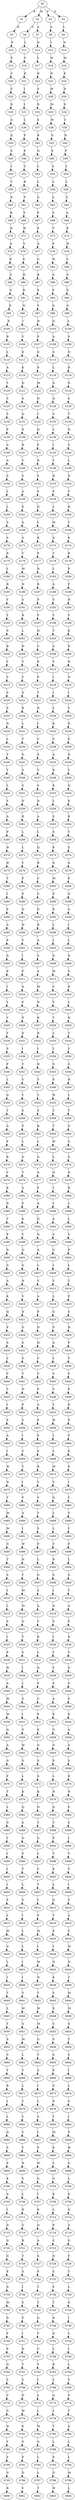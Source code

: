 strict digraph  {
	S0 -> S1 [ label = R ];
	S0 -> S2 [ label = M ];
	S0 -> S3 [ label = F ];
	S0 -> S4 [ label = S ];
	S1 -> S5 [ label = R ];
	S2 -> S6 [ label = G ];
	S2 -> S7 [ label = A ];
	S3 -> S8 [ label = S ];
	S4 -> S9 [ label = L ];
	S5 -> S10 [ label = P ];
	S6 -> S11 [ label = L ];
	S7 -> S12 [ label = D ];
	S8 -> S13 [ label = I ];
	S9 -> S14 [ label = N ];
	S10 -> S15 [ label = F ];
	S11 -> S16 [ label = V ];
	S12 -> S17 [ label = L ];
	S13 -> S18 [ label = W ];
	S14 -> S19 [ label = M ];
	S15 -> S20 [ label = Y ];
	S16 -> S21 [ label = K ];
	S17 -> S22 [ label = D ];
	S18 -> S23 [ label = N ];
	S19 -> S24 [ label = E ];
	S20 -> S25 [ label = V ];
	S21 -> S26 [ label = I ];
	S22 -> S27 [ label = S ];
	S23 -> S28 [ label = M ];
	S24 -> S29 [ label = D ];
	S25 -> S30 [ label = D ];
	S26 -> S31 [ label = I ];
	S27 -> S32 [ label = D ];
	S28 -> S33 [ label = M ];
	S29 -> S34 [ label = E ];
	S30 -> S35 [ label = A ];
	S31 -> S36 [ label = L ];
	S32 -> S37 [ label = S ];
	S33 -> S38 [ label = M ];
	S34 -> S39 [ label = C ];
	S35 -> S40 [ label = Q ];
	S36 -> S41 [ label = F ];
	S37 -> S42 [ label = R ];
	S38 -> S43 [ label = G ];
	S39 -> S44 [ label = R ];
	S40 -> S45 [ label = S ];
	S41 -> S46 [ label = F ];
	S42 -> S47 [ label = Q ];
	S43 -> S48 [ label = S ];
	S44 -> S49 [ label = P ];
	S45 -> S50 [ label = I ];
	S46 -> S51 [ label = C ];
	S47 -> S52 [ label = L ];
	S48 -> S53 [ label = S ];
	S49 -> S54 [ label = L ];
	S50 -> S55 [ label = V ];
	S51 -> S56 [ label = R ];
	S52 -> S57 [ label = L ];
	S53 -> S58 [ label = L ];
	S54 -> S59 [ label = L ];
	S55 -> S60 [ label = E ];
	S56 -> S61 [ label = P ];
	S57 -> S62 [ label = A ];
	S58 -> S63 [ label = L ];
	S59 -> S64 [ label = S ];
	S60 -> S65 [ label = R ];
	S61 -> S66 [ label = F ];
	S62 -> S67 [ label = P ];
	S63 -> S68 [ label = S ];
	S64 -> S69 [ label = A ];
	S65 -> S70 [ label = D ];
	S66 -> S71 [ label = H ];
	S67 -> S72 [ label = E ];
	S68 -> S73 [ label = V ];
	S69 -> S74 [ label = E ];
	S70 -> S75 [ label = A ];
	S71 -> S76 [ label = V ];
	S72 -> S77 [ label = A ];
	S73 -> S78 [ label = P ];
	S74 -> S79 [ label = H ];
	S75 -> S80 [ label = E ];
	S76 -> S81 [ label = E ];
	S77 -> S82 [ label = G ];
	S78 -> S83 [ label = W ];
	S79 -> S84 [ label = L ];
	S80 -> S85 [ label = S ];
	S81 -> S86 [ label = H ];
	S82 -> S87 [ label = R ];
	S83 -> S88 [ label = A ];
	S84 -> S89 [ label = G ];
	S85 -> S90 [ label = G ];
	S86 -> S91 [ label = R ];
	S87 -> S92 [ label = E ];
	S88 -> S93 [ label = F ];
	S89 -> S94 [ label = D ];
	S90 -> S95 [ label = E ];
	S91 -> S96 [ label = N ];
	S92 -> S97 [ label = V ];
	S93 -> S98 [ label = Q ];
	S94 -> S99 [ label = S ];
	S95 -> S100 [ label = E ];
	S96 -> S101 [ label = I ];
	S97 -> S102 [ label = H ];
	S98 -> S103 [ label = Q ];
	S99 -> S104 [ label = S ];
	S100 -> S105 [ label = R ];
	S101 -> S106 [ label = V ];
	S102 -> S107 [ label = P ];
	S103 -> S108 [ label = A ];
	S104 -> S109 [ label = S ];
	S105 -> S110 [ label = L ];
	S106 -> S111 [ label = E ];
	S107 -> S112 [ label = G ];
	S108 -> S113 [ label = G ];
	S109 -> S114 [ label = N ];
	S110 -> S115 [ label = A ];
	S111 -> S116 [ label = E ];
	S112 -> S117 [ label = P ];
	S113 -> S118 [ label = L ];
	S114 -> S119 [ label = R ];
	S115 -> S120 [ label = T ];
	S116 -> S121 [ label = D ];
	S117 -> S122 [ label = M ];
	S118 -> S123 [ label = A ];
	S119 -> S124 [ label = D ];
	S120 -> S125 [ label = V ];
	S121 -> S126 [ label = A ];
	S122 -> S127 [ label = N ];
	S123 -> S128 [ label = Q ];
	S124 -> S129 [ label = S ];
	S125 -> S130 [ label = S ];
	S126 -> S131 [ label = Q ];
	S127 -> S132 [ label = I ];
	S128 -> S133 [ label = S ];
	S129 -> S134 [ label = T ];
	S130 -> S135 [ label = P ];
	S131 -> S136 [ label = E ];
	S132 -> S137 [ label = Q ];
	S133 -> S138 [ label = L ];
	S134 -> S139 [ label = D ];
	S135 -> S140 [ label = A ];
	S136 -> S141 [ label = R ];
	S137 -> S142 [ label = F ];
	S138 -> S143 [ label = I ];
	S139 -> S144 [ label = S ];
	S140 -> S145 [ label = A ];
	S141 -> S146 [ label = V ];
	S142 -> S147 [ label = D ];
	S143 -> S148 [ label = V ];
	S144 -> S149 [ label = L ];
	S145 -> S150 [ label = S ];
	S146 -> S151 [ label = S ];
	S147 -> S152 [ label = S ];
	S148 -> S153 [ label = H ];
	S149 -> S154 [ label = D ];
	S150 -> S155 [ label = L ];
	S151 -> S156 [ label = A ];
	S152 -> S157 [ label = S ];
	S153 -> S158 [ label = F ];
	S154 -> S159 [ label = V ];
	S155 -> S160 [ label = L ];
	S156 -> S161 [ label = E ];
	S157 -> S162 [ label = D ];
	S158 -> S163 [ label = L ];
	S159 -> S164 [ label = R ];
	S160 -> S165 [ label = S ];
	S161 -> S166 [ label = A ];
	S162 -> S167 [ label = L ];
	S163 -> S168 [ label = M ];
	S164 -> S169 [ label = V ];
	S165 -> S170 [ label = S ];
	S166 -> S171 [ label = S ];
	S167 -> S172 [ label = R ];
	S168 -> S173 [ label = A ];
	S169 -> S174 [ label = K ];
	S170 -> S175 [ label = R ];
	S171 -> S176 [ label = V ];
	S172 -> S177 [ label = P ];
	S173 -> S178 [ label = T ];
	S174 -> S179 [ label = R ];
	S175 -> S180 [ label = L ];
	S176 -> S181 [ label = M ];
	S177 -> S182 [ label = N ];
	S178 -> S183 [ label = I ];
	S179 -> S184 [ label = P ];
	S180 -> S185 [ label = R ];
	S181 -> S186 [ label = N ];
	S182 -> S187 [ label = R ];
	S183 -> S188 [ label = A ];
	S184 -> S189 [ label = F ];
	S185 -> S190 [ label = Y ];
	S186 -> S191 [ label = S ];
	S187 -> S192 [ label = P ];
	S188 -> S193 [ label = V ];
	S189 -> S194 [ label = H ];
	S190 -> S195 [ label = Y ];
	S191 -> S196 [ label = R ];
	S192 -> S197 [ label = F ];
	S193 -> S198 [ label = Y ];
	S194 -> S199 [ label = V ];
	S195 -> S200 [ label = S ];
	S196 -> S201 [ label = L ];
	S197 -> S202 [ label = H ];
	S198 -> S203 [ label = T ];
	S199 -> S204 [ label = E ];
	S200 -> S205 [ label = R ];
	S201 -> S206 [ label = H ];
	S202 -> S207 [ label = V ];
	S203 -> S208 [ label = A ];
	S204 -> S209 [ label = R ];
	S205 -> S210 [ label = L ];
	S206 -> S211 [ label = Y ];
	S207 -> S212 [ label = E ];
	S208 -> S213 [ label = Y ];
	S209 -> S214 [ label = R ];
	S210 -> S215 [ label = S ];
	S211 -> S216 [ label = Y ];
	S212 -> S217 [ label = P ];
	S213 -> S218 [ label = I ];
	S214 -> S219 [ label = N ];
	S215 -> S220 [ label = S ];
	S216 -> S221 [ label = S ];
	S217 -> S222 [ label = T ];
	S218 -> S223 [ label = I ];
	S219 -> S224 [ label = I ];
	S220 -> S225 [ label = S ];
	S221 -> S226 [ label = R ];
	S222 -> S227 [ label = N ];
	S223 -> S228 [ label = L ];
	S224 -> S229 [ label = V ];
	S225 -> S230 [ label = N ];
	S226 -> S231 [ label = L ];
	S227 -> S232 [ label = I ];
	S228 -> S233 [ label = K ];
	S229 -> S234 [ label = D ];
	S230 -> S235 [ label = L ];
	S231 -> S236 [ label = T ];
	S232 -> S237 [ label = V ];
	S233 -> S238 [ label = C ];
	S234 -> S239 [ label = E ];
	S235 -> S240 [ label = T ];
	S236 -> S241 [ label = G ];
	S237 -> S242 [ label = S ];
	S238 -> S243 [ label = A ];
	S239 -> S244 [ label = D ];
	S240 -> S245 [ label = T ];
	S241 -> S246 [ label = S ];
	S242 -> S247 [ label = V ];
	S243 -> S248 [ label = D ];
	S244 -> S249 [ label = L ];
	S245 -> S250 [ label = L ];
	S246 -> S251 [ label = S ];
	S247 -> S252 [ label = S ];
	S248 -> S253 [ label = K ];
	S249 -> S254 [ label = Q ];
	S250 -> S255 [ label = V ];
	S251 -> S256 [ label = D ];
	S252 -> S257 [ label = D ];
	S253 -> S258 [ label = L ];
	S254 -> S259 [ label = E ];
	S255 -> S260 [ label = A ];
	S256 -> S261 [ label = R ];
	S257 -> S262 [ label = A ];
	S258 -> S263 [ label = S ];
	S259 -> S264 [ label = R ];
	S260 -> S265 [ label = P ];
	S261 -> S266 [ label = L ];
	S262 -> S267 [ label = L ];
	S263 -> S268 [ label = S ];
	S264 -> S269 [ label = V ];
	S265 -> S270 [ label = H ];
	S266 -> S271 [ label = L ];
	S267 -> S272 [ label = Q ];
	S268 -> S273 [ label = K ];
	S269 -> S274 [ label = S ];
	S270 -> S275 [ label = H ];
	S271 -> S276 [ label = V ];
	S272 -> S277 [ label = R ];
	S273 -> S278 [ label = Q ];
	S274 -> S279 [ label = A ];
	S275 -> S280 [ label = V ];
	S276 -> S281 [ label = P ];
	S277 -> S282 [ label = V ];
	S278 -> S283 [ label = M ];
	S279 -> S284 [ label = E ];
	S280 -> S285 [ label = I ];
	S281 -> S286 [ label = P ];
	S282 -> S287 [ label = S ];
	S283 -> S288 [ label = P ];
	S284 -> S289 [ label = A ];
	S285 -> S290 [ label = P ];
	S286 -> S291 [ label = D ];
	S287 -> S292 [ label = D ];
	S288 -> S293 [ label = E ];
	S289 -> S294 [ label = A ];
	S290 -> S295 [ label = A ];
	S291 -> S296 [ label = H ];
	S292 -> S297 [ label = R ];
	S293 -> S298 [ label = L ];
	S294 -> S299 [ label = I ];
	S295 -> S300 [ label = P ];
	S296 -> S301 [ label = V ];
	S297 -> S302 [ label = A ];
	S298 -> S303 [ label = I ];
	S299 -> S304 [ label = L ];
	S300 -> S305 [ label = D ];
	S301 -> S306 [ label = I ];
	S302 -> S307 [ label = S ];
	S303 -> S308 [ label = D ];
	S304 -> S309 [ label = N ];
	S305 -> S310 [ label = E ];
	S306 -> S311 [ label = P ];
	S307 -> S312 [ label = A ];
	S308 -> S313 [ label = M ];
	S309 -> S314 [ label = S ];
	S310 -> S315 [ label = I ];
	S311 -> S316 [ label = A ];
	S312 -> S317 [ label = M ];
	S313 -> S318 [ label = C ];
	S314 -> S319 [ label = R ];
	S315 -> S320 [ label = Y ];
	S316 -> S321 [ label = P ];
	S317 -> S322 [ label = N ];
	S318 -> S323 [ label = V ];
	S319 -> S324 [ label = L ];
	S320 -> S325 [ label = V ];
	S321 -> S326 [ label = E ];
	S322 -> S327 [ label = K ];
	S323 -> S328 [ label = T ];
	S324 -> S329 [ label = H ];
	S325 -> S330 [ label = Y ];
	S326 -> S331 [ label = E ];
	S327 -> S332 [ label = R ];
	S328 -> S333 [ label = L ];
	S329 -> S334 [ label = Y ];
	S330 -> S335 [ label = S ];
	S331 -> S336 [ label = I ];
	S332 -> S337 [ label = I ];
	S333 -> S338 [ label = I ];
	S334 -> S339 [ label = Y ];
	S335 -> S340 [ label = P ];
	S336 -> S341 [ label = Y ];
	S337 -> S342 [ label = H ];
	S338 -> S343 [ label = G ];
	S339 -> S344 [ label = G ];
	S340 -> S345 [ label = L ];
	S341 -> S346 [ label = V ];
	S342 -> S347 [ label = Y ];
	S343 -> S348 [ label = P ];
	S344 -> S349 [ label = R ];
	S345 -> S350 [ label = G ];
	S346 -> S351 [ label = Y ];
	S347 -> S352 [ label = Y ];
	S348 -> S353 [ label = W ];
	S349 -> S354 [ label = L ];
	S350 -> S355 [ label = T ];
	S351 -> S356 [ label = S ];
	S352 -> S357 [ label = S ];
	S353 -> S358 [ label = T ];
	S354 -> S359 [ label = T ];
	S355 -> S360 [ label = A ];
	S356 -> S361 [ label = P ];
	S357 -> S362 [ label = R ];
	S358 -> S363 [ label = T ];
	S359 -> S364 [ label = G ];
	S360 -> S365 [ label = F ];
	S361 -> S366 [ label = L ];
	S362 -> S367 [ label = L ];
	S363 -> S368 [ label = W ];
	S364 -> S369 [ label = S ];
	S365 -> S370 [ label = R ];
	S366 -> S371 [ label = G ];
	S367 -> S372 [ label = A ];
	S368 -> S373 [ label = L ];
	S369 -> S374 [ label = S ];
	S370 -> S375 [ label = V ];
	S371 -> S376 [ label = T ];
	S372 -> S377 [ label = A ];
	S373 -> S378 [ label = N ];
	S374 -> S379 [ label = D ];
	S375 -> S380 [ label = K ];
	S376 -> S381 [ label = A ];
	S377 -> S382 [ label = P ];
	S378 -> S383 [ label = I ];
	S379 -> S384 [ label = R ];
	S380 -> S385 [ label = D ];
	S381 -> S386 [ label = F ];
	S382 -> S387 [ label = A ];
	S383 -> S388 [ label = I ];
	S384 -> S389 [ label = L ];
	S385 -> S390 [ label = T ];
	S386 -> S391 [ label = K ];
	S387 -> S392 [ label = D ];
	S388 -> S393 [ label = A ];
	S389 -> S394 [ label = L ];
	S390 -> S395 [ label = P ];
	S391 -> S396 [ label = V ];
	S392 -> S397 [ label = Q ];
	S393 -> S398 [ label = S ];
	S394 -> S399 [ label = V ];
	S395 -> S400 [ label = D ];
	S396 -> S401 [ label = Q ];
	S397 -> S402 [ label = A ];
	S398 -> S403 [ label = G ];
	S399 -> S404 [ label = P ];
	S400 -> S405 [ label = G ];
	S401 -> S406 [ label = G ];
	S402 -> S407 [ label = L ];
	S403 -> S408 [ label = I ];
	S404 -> S409 [ label = L ];
	S405 -> S410 [ label = A ];
	S406 -> S411 [ label = N ];
	S407 -> S412 [ label = V ];
	S408 -> S413 [ label = V ];
	S409 -> S414 [ label = T ];
	S410 -> S415 [ label = K ];
	S411 -> S416 [ label = V ];
	S412 -> S417 [ label = A ];
	S413 -> S418 [ label = L ];
	S414 -> S419 [ label = P ];
	S415 -> S420 [ label = Q ];
	S416 -> S421 [ label = D ];
	S417 -> S422 [ label = P ];
	S418 -> S423 [ label = G ];
	S419 -> S424 [ label = S ];
	S420 -> S425 [ label = P ];
	S421 -> S426 [ label = G ];
	S422 -> S427 [ label = D ];
	S423 -> S428 [ label = G ];
	S424 -> S429 [ label = H ];
	S425 -> S430 [ label = S ];
	S426 -> S431 [ label = S ];
	S427 -> S432 [ label = H ];
	S428 -> S433 [ label = A ];
	S429 -> S434 [ label = P ];
	S430 -> S435 [ label = L ];
	S431 -> S436 [ label = G ];
	S432 -> S437 [ label = V ];
	S433 -> S438 [ label = L ];
	S434 -> S439 [ label = V ];
	S435 -> S440 [ label = V ];
	S436 -> S441 [ label = T ];
	S437 -> S442 [ label = V ];
	S438 -> S443 [ label = V ];
	S439 -> S444 [ label = F ];
	S440 -> S445 [ label = T ];
	S441 -> S446 [ label = N ];
	S442 -> S447 [ label = P ];
	S443 -> S448 [ label = V ];
	S444 -> S449 [ label = P ];
	S445 -> S450 [ label = I ];
	S446 -> S451 [ label = P ];
	S447 -> S452 [ label = A ];
	S448 -> S453 [ label = Y ];
	S449 -> S454 [ label = E ];
	S450 -> S455 [ label = F ];
	S451 -> S456 [ label = S ];
	S452 -> S457 [ label = P ];
	S453 -> S458 [ label = W ];
	S454 -> S459 [ label = P ];
	S455 -> S460 [ label = A ];
	S456 -> S461 [ label = I ];
	S457 -> S462 [ label = E ];
	S458 -> S463 [ label = I ];
	S459 -> S464 [ label = P ];
	S460 -> S465 [ label = I ];
	S461 -> S466 [ label = V ];
	S462 -> S467 [ label = E ];
	S463 -> S468 [ label = L ];
	S464 -> S469 [ label = E ];
	S465 -> S470 [ label = W ];
	S466 -> S471 [ label = T ];
	S467 -> S472 [ label = R ];
	S468 -> S473 [ label = M ];
	S469 -> S474 [ label = E ];
	S470 -> S475 [ label = N ];
	S471 -> S476 [ label = I ];
	S472 -> S477 [ label = Y ];
	S473 -> S478 [ label = V ];
	S474 -> S479 [ label = I ];
	S475 -> S480 [ label = T ];
	S476 -> S481 [ label = F ];
	S477 -> S482 [ label = V ];
	S478 -> S483 [ label = Q ];
	S479 -> S484 [ label = Y ];
	S480 -> S485 [ label = M ];
	S481 -> S486 [ label = A ];
	S482 -> S487 [ label = Y ];
	S483 -> S488 [ label = L ];
	S484 -> S489 [ label = V ];
	S485 -> S490 [ label = M ];
	S486 -> S491 [ label = I ];
	S487 -> S492 [ label = S ];
	S488 -> S493 [ label = L ];
	S489 -> S494 [ label = Y ];
	S490 -> S495 [ label = G ];
	S491 -> S496 [ label = W ];
	S492 -> S497 [ label = P ];
	S493 -> S498 [ label = Y ];
	S494 -> S499 [ label = P ];
	S495 -> S500 [ label = T ];
	S496 -> S501 [ label = N ];
	S497 -> S502 [ label = L ];
	S498 -> S503 [ label = R ];
	S499 -> S504 [ label = L ];
	S500 -> S505 [ label = S ];
	S501 -> S506 [ label = T ];
	S502 -> S507 [ label = G ];
	S503 -> S508 [ label = S ];
	S504 -> S509 [ label = G ];
	S505 -> S510 [ label = I ];
	S506 -> S511 [ label = M ];
	S507 -> S512 [ label = S ];
	S508 -> S513 [ label = I ];
	S509 -> S514 [ label = T ];
	S510 -> S515 [ label = L ];
	S511 -> S516 [ label = M ];
	S512 -> S517 [ label = A ];
	S513 -> S518 [ label = N ];
	S514 -> S519 [ label = A ];
	S515 -> S520 [ label = S ];
	S516 -> S521 [ label = G ];
	S517 -> S522 [ label = Y ];
	S518 -> S523 [ label = S ];
	S519 -> S524 [ label = F ];
	S520 -> S525 [ label = I ];
	S521 -> S526 [ label = T ];
	S522 -> S527 [ label = K ];
	S523 -> S528 [ label = I ];
	S524 -> S529 [ label = K ];
	S525 -> S530 [ label = P ];
	S526 -> S531 [ label = S ];
	S527 -> S532 [ label = L ];
	S528 -> S533 [ label = Y ];
	S529 -> S534 [ label = V ];
	S530 -> S535 [ label = W ];
	S531 -> S536 [ label = I ];
	S532 -> S537 [ label = Q ];
	S533 -> S538 [ label = Y ];
	S534 -> S539 [ label = G ];
	S535 -> S540 [ label = A ];
	S536 -> S541 [ label = L ];
	S537 -> S542 [ label = S ];
	S538 -> S543 [ label = F ];
	S539 -> S544 [ label = G ];
	S540 -> S545 [ label = M ];
	S541 -> S546 [ label = S ];
	S542 -> S547 [ label = C ];
	S543 -> S548 [ label = A ];
	S544 -> S549 [ label = S ];
	S545 -> S550 [ label = M ];
	S546 -> S551 [ label = I ];
	S547 -> S552 [ label = P ];
	S548 -> S553 [ label = E ];
	S549 -> S554 [ label = E ];
	S550 -> S555 [ label = Q ];
	S551 -> S556 [ label = P ];
	S552 -> S557 [ label = E ];
	S553 -> S558 [ label = G ];
	S554 -> S559 [ label = A ];
	S555 -> S560 [ label = A ];
	S556 -> S561 [ label = W ];
	S557 -> S562 [ label = G ];
	S558 -> S563 [ label = G ];
	S559 -> S564 [ label = S ];
	S560 -> S565 [ label = G ];
	S561 -> S566 [ label = G ];
	S562 -> S567 [ label = S ];
	S563 -> S568 [ label = P ];
	S564 -> S569 [ label = S ];
	S565 -> S570 [ label = F ];
	S566 -> S571 [ label = L ];
	S567 -> S572 [ label = G ];
	S568 -> S573 [ label = L ];
	S569 -> S574 [ label = R ];
	S570 -> S575 [ label = T ];
	S571 -> S576 [ label = K ];
	S572 -> S577 [ label = K ];
	S573 -> S578 [ label = N ];
	S574 -> S579 [ label = N ];
	S575 -> S580 [ label = L ];
	S576 -> S581 [ label = Q ];
	S577 -> S582 [ label = N ];
	S578 -> S583 [ label = Q ];
	S579 -> S584 [ label = P ];
	S580 -> S585 [ label = G ];
	S581 -> S586 [ label = A ];
	S582 -> S587 [ label = T ];
	S583 -> S588 [ label = T ];
	S584 -> S589 [ label = S ];
	S585 -> S590 [ label = I ];
	S586 -> S591 [ label = G ];
	S587 -> S592 [ label = S ];
	S588 -> S593 [ label = F ];
	S589 -> S594 [ label = I ];
	S590 -> S595 [ label = I ];
	S591 -> S596 [ label = F ];
	S592 -> S597 [ label = L ];
	S593 -> S598 [ label = T ];
	S594 -> S599 [ label = V ];
	S595 -> S600 [ label = I ];
	S596 -> S601 [ label = T ];
	S597 -> S602 [ label = V ];
	S598 -> S603 [ label = K ];
	S599 -> S604 [ label = T ];
	S600 -> S605 [ label = I ];
	S601 -> S606 [ label = L ];
	S602 -> S607 [ label = T ];
	S603 -> S608 [ label = L ];
	S604 -> S609 [ label = I ];
	S605 -> S610 [ label = F ];
	S606 -> S611 [ label = G ];
	S607 -> S612 [ label = I ];
	S608 -> S613 [ label = Q ];
	S609 -> S614 [ label = F ];
	S610 -> S615 [ label = L ];
	S611 -> S616 [ label = I ];
	S612 -> S617 [ label = F ];
	S613 -> S618 [ label = T ];
	S614 -> S619 [ label = A ];
	S615 -> S620 [ label = M ];
	S616 -> S621 [ label = L ];
	S617 -> S622 [ label = M ];
	S618 -> S623 [ label = E ];
	S619 -> S624 [ label = V ];
	S620 -> S625 [ label = G ];
	S621 -> S626 [ label = L ];
	S622 -> S627 [ label = I ];
	S623 -> S628 [ label = I ];
	S624 -> S629 [ label = W ];
	S625 -> S630 [ label = L ];
	S626 -> S631 [ label = I ];
	S627 -> S632 [ label = W ];
	S628 -> S633 [ label = N ];
	S629 -> S634 [ label = N ];
	S630 -> S635 [ label = I ];
	S631 -> S636 [ label = I ];
	S632 -> S637 [ label = N ];
	S633 -> S638 [ label = K ];
	S634 -> S639 [ label = T ];
	S635 -> S640 [ label = T ];
	S636 -> S641 [ label = S ];
	S637 -> S642 [ label = T ];
	S638 -> S643 [ label = S ];
	S639 -> S644 [ label = M ];
	S640 -> S645 [ label = L ];
	S641 -> S646 [ label = M ];
	S642 -> S647 [ label = M ];
	S643 -> S648 [ label = E ];
	S644 -> S649 [ label = M ];
	S645 -> S650 [ label = Y ];
	S646 -> S651 [ label = G ];
	S647 -> S652 [ label = M ];
	S648 -> S653 [ label = C ];
	S649 -> S654 [ label = G ];
	S650 -> S655 [ label = S ];
	S651 -> S656 [ label = M ];
	S652 -> S657 [ label = G ];
	S653 -> S658 [ label = S ];
	S654 -> S659 [ label = T ];
	S655 -> S660 [ label = C ];
	S656 -> S661 [ label = L ];
	S657 -> S662 [ label = T ];
	S658 -> S663 [ label = S ];
	S659 -> S664 [ label = S ];
	S660 -> S665 [ label = Y ];
	S661 -> S666 [ label = T ];
	S662 -> S667 [ label = S ];
	S663 -> S668 [ label = P ];
	S664 -> S669 [ label = I ];
	S665 -> S670 [ label = R ];
	S666 -> S671 [ label = L ];
	S667 -> S672 [ label = I ];
	S668 -> S673 [ label = S ];
	S669 -> S674 [ label = L ];
	S670 -> S675 [ label = I ];
	S671 -> S676 [ label = Y ];
	S672 -> S677 [ label = L ];
	S673 -> S678 [ label = D ];
	S674 -> S679 [ label = S ];
	S675 -> S680 [ label = L ];
	S676 -> S681 [ label = C ];
	S677 -> S682 [ label = S ];
	S678 -> S683 [ label = T ];
	S679 -> S684 [ label = I ];
	S680 -> S685 [ label = Q ];
	S681 -> S686 [ label = C ];
	S682 -> S687 [ label = I ];
	S683 -> S688 [ label = M ];
	S684 -> S689 [ label = P ];
	S685 -> S690 [ label = S ];
	S686 -> S691 [ label = Y ];
	S687 -> S692 [ label = P ];
	S688 -> S693 [ label = E ];
	S689 -> S694 [ label = W ];
	S690 -> S695 [ label = P ];
	S691 -> S696 [ label = R ];
	S692 -> S697 [ label = W ];
	S693 -> S698 [ label = L ];
	S694 -> S699 [ label = G ];
	S695 -> S700 [ label = K ];
	S696 -> S701 [ label = V ];
	S697 -> S702 [ label = G ];
	S698 -> S703 [ label = G ];
	S699 -> S704 [ label = L ];
	S700 -> S705 [ label = A ];
	S701 -> S706 [ label = L ];
	S702 -> S707 [ label = I ];
	S703 -> S708 [ label = K ];
	S704 -> S709 [ label = K ];
	S705 -> S710 [ label = I ];
	S706 -> S711 [ label = K ];
	S707 -> S712 [ label = K ];
	S708 -> S713 [ label = L ];
	S709 -> S714 [ label = Q ];
	S710 -> S715 [ label = D ];
	S711 -> S716 [ label = S ];
	S712 -> S717 [ label = Q ];
	S713 -> S718 [ label = P ];
	S714 -> S719 [ label = A ];
	S715 -> S720 [ label = G ];
	S716 -> S721 [ label = R ];
	S717 -> S722 [ label = A ];
	S718 -> S723 [ label = C ];
	S719 -> S724 [ label = G ];
	S720 -> S725 [ label = G ];
	S721 -> S726 [ label = T ];
	S722 -> S727 [ label = G ];
	S723 -> S728 [ label = N ];
	S724 -> S729 [ label = F ];
	S725 -> S730 [ label = E ];
	S726 -> S731 [ label = S ];
	S727 -> S732 [ label = F ];
	S728 -> S733 [ label = C ];
	S729 -> S734 [ label = T ];
	S730 -> S735 [ label = D ];
	S731 -> S736 [ label = I ];
	S732 -> S737 [ label = T ];
	S733 -> S738 [ label = F ];
	S734 -> S739 [ label = L ];
	S735 -> S740 [ label = M ];
	S736 -> S741 [ label = S ];
	S737 -> S742 [ label = T ];
	S738 -> S743 [ label = T ];
	S739 -> S744 [ label = G ];
	S740 -> S745 [ label = D ];
	S741 -> S746 [ label = F ];
	S742 -> S747 [ label = G ];
	S743 -> S748 [ label = N ];
	S744 -> S749 [ label = I ];
	S745 -> S750 [ label = F ];
	S746 -> S751 [ label = I ];
	S747 -> S752 [ label = V ];
	S748 -> S753 [ label = D ];
	S749 -> S754 [ label = L ];
	S750 -> S755 [ label = P ];
	S751 -> S756 [ label = D ];
	S752 -> S757 [ label = C ];
	S753 -> S758 [ label = L ];
	S754 -> S759 [ label = I ];
	S755 -> S760 [ label = Q ];
	S756 -> S761 [ label = T ];
	S757 -> S762 [ label = V ];
	S758 -> S763 [ label = R ];
	S759 -> S764 [ label = L ];
	S760 -> S765 [ label = V ];
	S761 -> S766 [ label = S ];
	S762 -> S767 [ label = I ];
	S763 -> S768 [ label = L ];
	S764 -> S769 [ label = V ];
	S765 -> S770 [ label = C ];
	S766 -> S771 [ label = D ];
	S767 -> S772 [ label = L ];
	S768 -> S773 [ label = Q ];
	S769 -> S774 [ label = F ];
	S770 -> S775 [ label = G ];
	S771 -> S776 [ label = W ];
	S772 -> S777 [ label = L ];
	S773 -> S778 [ label = L ];
	S774 -> S779 [ label = T ];
	S775 -> S780 [ label = H ];
	S776 -> S781 [ label = E ];
	S777 -> S782 [ label = M ];
	S778 -> S783 [ label = T ];
	S779 -> S784 [ label = G ];
	S780 -> S785 [ label = Y ];
	S781 -> S786 [ label = F ];
	S782 -> S787 [ label = G ];
	S783 -> S788 [ label = L ];
	S784 -> S789 [ label = L ];
	S785 -> S790 [ label = F ];
	S786 -> S791 [ label = P ];
	S787 -> S792 [ label = L ];
	S788 -> S793 [ label = P ];
	S789 -> S794 [ label = L ];
	S790 -> S795 [ label = G ];
	S791 -> S796 [ label = D ];
	S792 -> S797 [ label = L ];
	S793 -> S798 [ label = D ];
	S794 -> S799 [ label = M ];
	S795 -> S800 [ label = R ];
	S796 -> S801 [ label = V ];
	S797 -> S802 [ label = T ];
	S798 -> S803 [ label = W ];
	S799 -> S804 [ label = L ];
}

